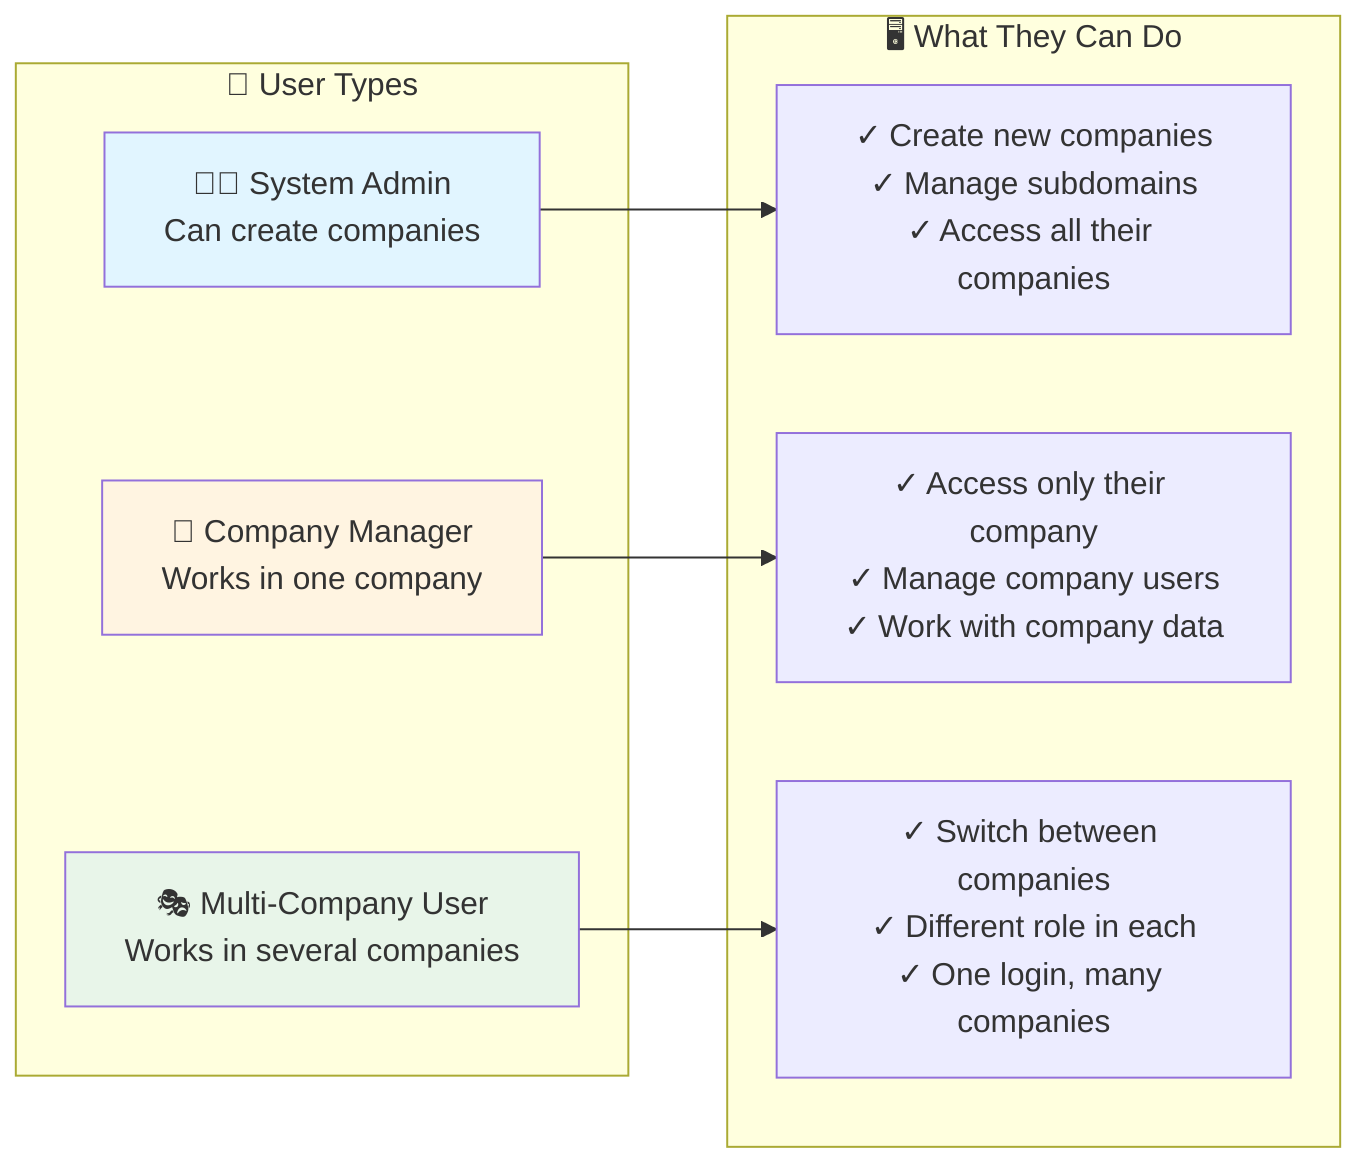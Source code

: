 graph LR
    subgraph "👤 User Types"
        Admin["👨‍💼 System Admin<br/>Can create companies"]
        Manager["👔 Company Manager<br/>Works in one company"]
        Multi["🎭 Multi-Company User<br/>Works in several companies"]
    end

    subgraph "🖥️ What They Can Do"
        AdminCan["✓ Create new companies<br/>✓ Manage subdomains<br/>✓ Access all their companies"]
        ManagerCan["✓ Access only their company<br/>✓ Manage company users<br/>✓ Work with company data"]
        MultiCan["✓ Switch between companies<br/>✓ Different role in each<br/>✓ One login, many companies"]
    end

    Admin --> AdminCan
    Manager --> ManagerCan
    Multi --> MultiCan

    style Admin fill:#e1f5ff
    style Manager fill:#fff4e1
    style Multi fill:#e8f5e9
